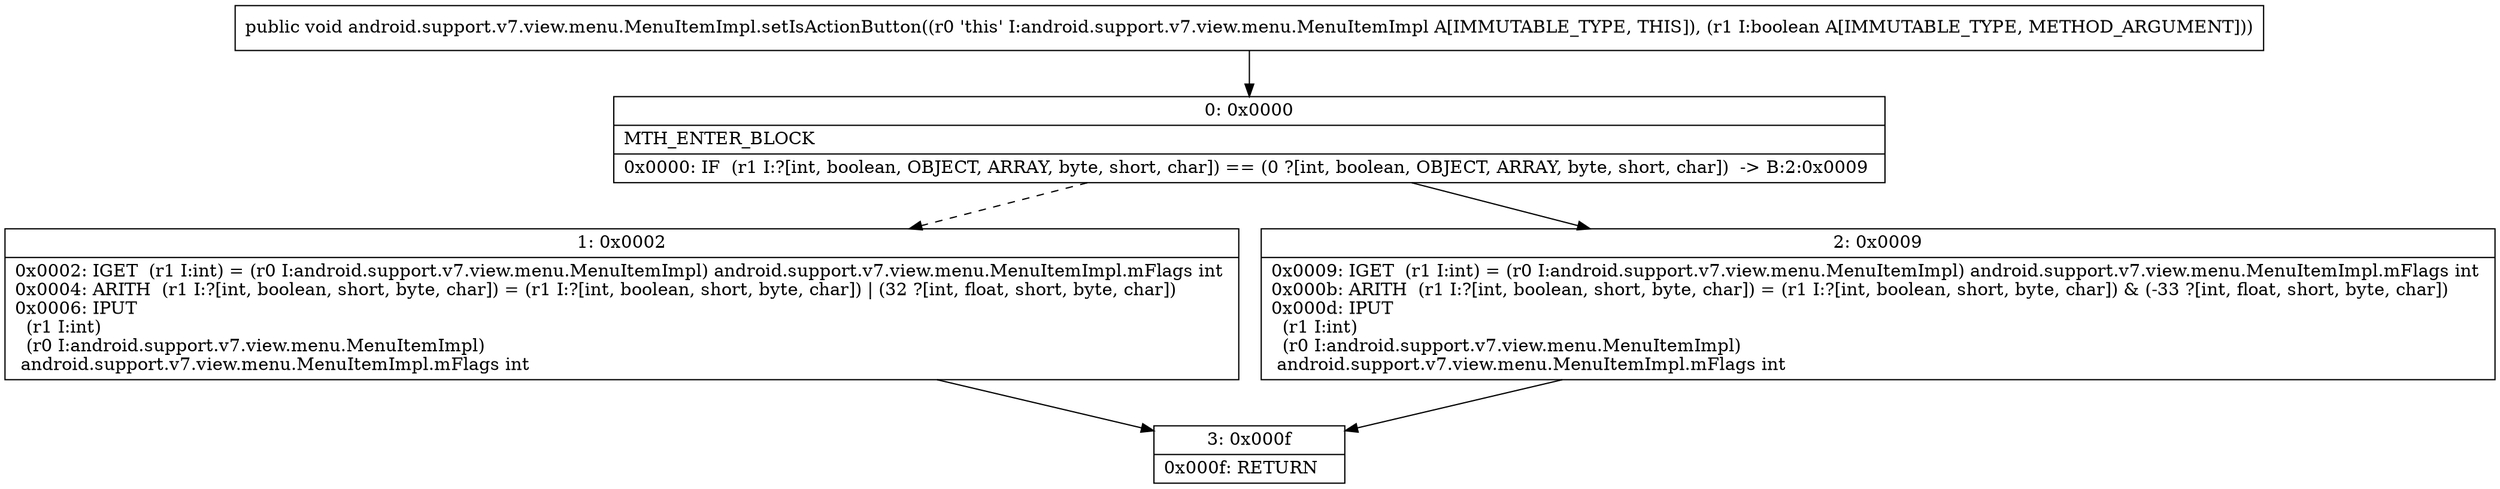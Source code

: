 digraph "CFG forandroid.support.v7.view.menu.MenuItemImpl.setIsActionButton(Z)V" {
Node_0 [shape=record,label="{0\:\ 0x0000|MTH_ENTER_BLOCK\l|0x0000: IF  (r1 I:?[int, boolean, OBJECT, ARRAY, byte, short, char]) == (0 ?[int, boolean, OBJECT, ARRAY, byte, short, char])  \-\> B:2:0x0009 \l}"];
Node_1 [shape=record,label="{1\:\ 0x0002|0x0002: IGET  (r1 I:int) = (r0 I:android.support.v7.view.menu.MenuItemImpl) android.support.v7.view.menu.MenuItemImpl.mFlags int \l0x0004: ARITH  (r1 I:?[int, boolean, short, byte, char]) = (r1 I:?[int, boolean, short, byte, char]) \| (32 ?[int, float, short, byte, char]) \l0x0006: IPUT  \l  (r1 I:int)\l  (r0 I:android.support.v7.view.menu.MenuItemImpl)\l android.support.v7.view.menu.MenuItemImpl.mFlags int \l}"];
Node_2 [shape=record,label="{2\:\ 0x0009|0x0009: IGET  (r1 I:int) = (r0 I:android.support.v7.view.menu.MenuItemImpl) android.support.v7.view.menu.MenuItemImpl.mFlags int \l0x000b: ARITH  (r1 I:?[int, boolean, short, byte, char]) = (r1 I:?[int, boolean, short, byte, char]) & (\-33 ?[int, float, short, byte, char]) \l0x000d: IPUT  \l  (r1 I:int)\l  (r0 I:android.support.v7.view.menu.MenuItemImpl)\l android.support.v7.view.menu.MenuItemImpl.mFlags int \l}"];
Node_3 [shape=record,label="{3\:\ 0x000f|0x000f: RETURN   \l}"];
MethodNode[shape=record,label="{public void android.support.v7.view.menu.MenuItemImpl.setIsActionButton((r0 'this' I:android.support.v7.view.menu.MenuItemImpl A[IMMUTABLE_TYPE, THIS]), (r1 I:boolean A[IMMUTABLE_TYPE, METHOD_ARGUMENT])) }"];
MethodNode -> Node_0;
Node_0 -> Node_1[style=dashed];
Node_0 -> Node_2;
Node_1 -> Node_3;
Node_2 -> Node_3;
}

